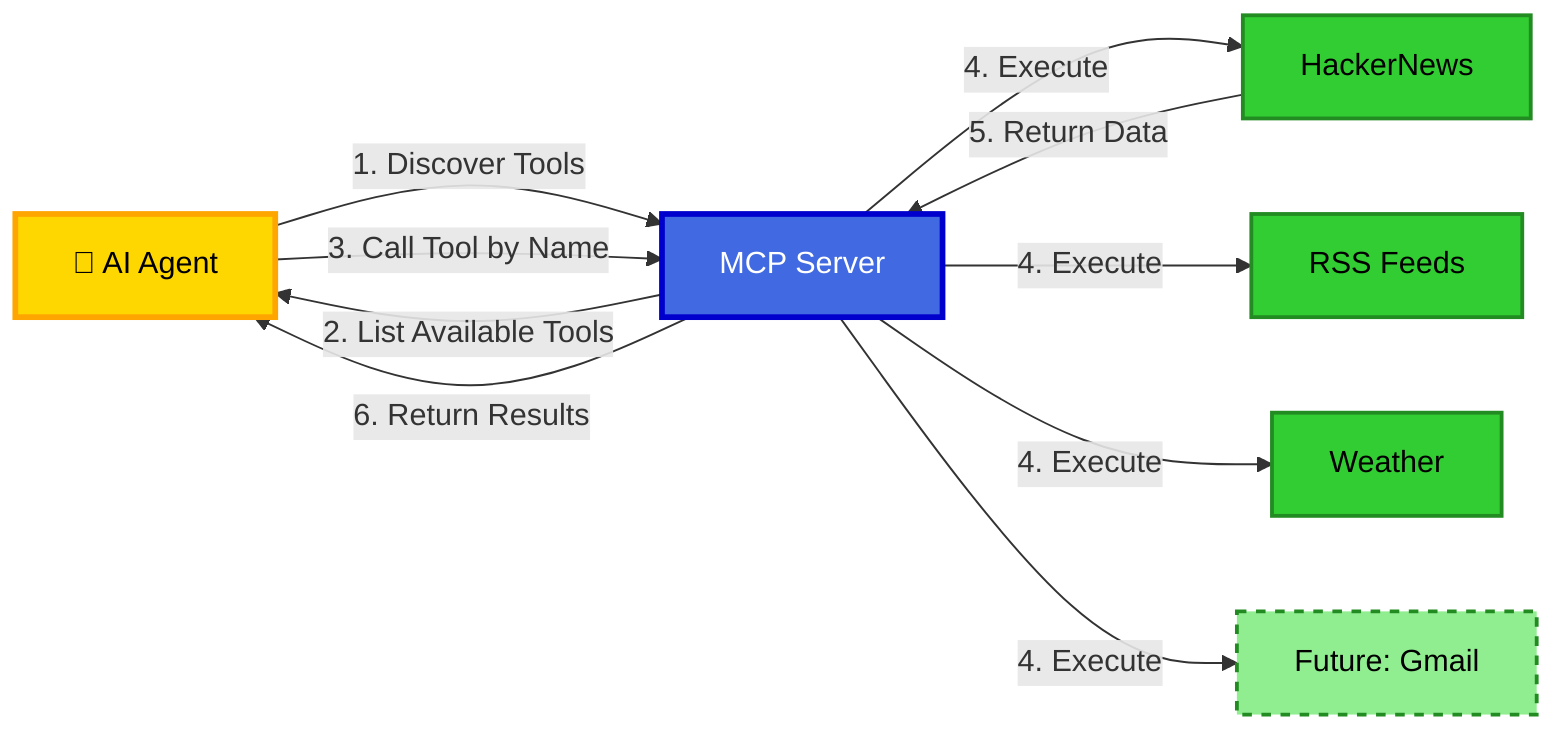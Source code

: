 graph LR
    A[🤖 AI Agent] -->|1. Discover Tools| B[MCP Server]
    B -->|2. List Available Tools| A
    A -->|3. Call Tool by Name| B
    B -->|4. Execute| C[HackerNews]
    B -->|4. Execute| D[RSS Feeds]
    B -->|4. Execute| E[Weather]
    B -->|4. Execute| F[Future: Gmail]
    C -->|5. Return Data| B
    B -->|6. Return Results| A

    style A fill:#FFD700,stroke:#FFA500,stroke-width:3px,color:#000
    style B fill:#4169E1,stroke:#0000CD,stroke-width:3px,color:#fff
    style C fill:#32CD32,stroke:#228B22,stroke-width:2px,color:#000
    style D fill:#32CD32,stroke:#228B22,stroke-width:2px,color:#000
    style E fill:#32CD32,stroke:#228B22,stroke-width:2px,color:#000
    style F fill:#90EE90,stroke:#228B22,stroke-width:2px,stroke-dasharray: 5 5,color:#000